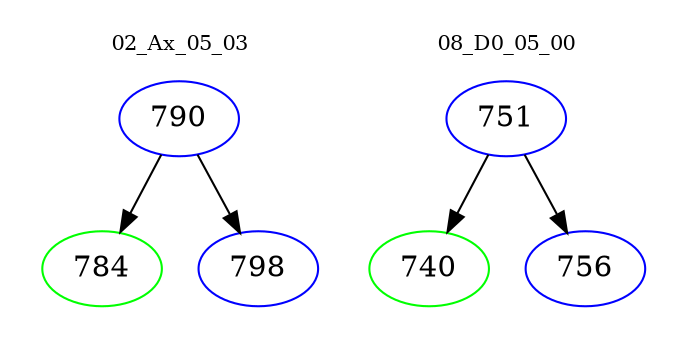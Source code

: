 digraph{
subgraph cluster_0 {
color = white
label = "02_Ax_05_03";
fontsize=10;
T0_790 [label="790", color="blue"]
T0_790 -> T0_784 [color="black"]
T0_784 [label="784", color="green"]
T0_790 -> T0_798 [color="black"]
T0_798 [label="798", color="blue"]
}
subgraph cluster_1 {
color = white
label = "08_D0_05_00";
fontsize=10;
T1_751 [label="751", color="blue"]
T1_751 -> T1_740 [color="black"]
T1_740 [label="740", color="green"]
T1_751 -> T1_756 [color="black"]
T1_756 [label="756", color="blue"]
}
}
